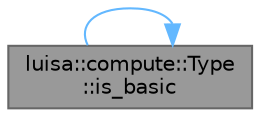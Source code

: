 digraph "luisa::compute::Type::is_basic"
{
 // LATEX_PDF_SIZE
  bgcolor="transparent";
  edge [fontname=Helvetica,fontsize=10,labelfontname=Helvetica,labelfontsize=10];
  node [fontname=Helvetica,fontsize=10,shape=box,height=0.2,width=0.4];
  rankdir="LR";
  Node1 [id="Node000001",label="luisa::compute::Type\l::is_basic",height=0.2,width=0.4,color="gray40", fillcolor="grey60", style="filled", fontcolor="black",tooltip="Basic = scalar || vector || matrix"];
  Node1 -> Node1 [id="edge1_Node000001_Node000001",color="steelblue1",style="solid",tooltip=" "];
}
